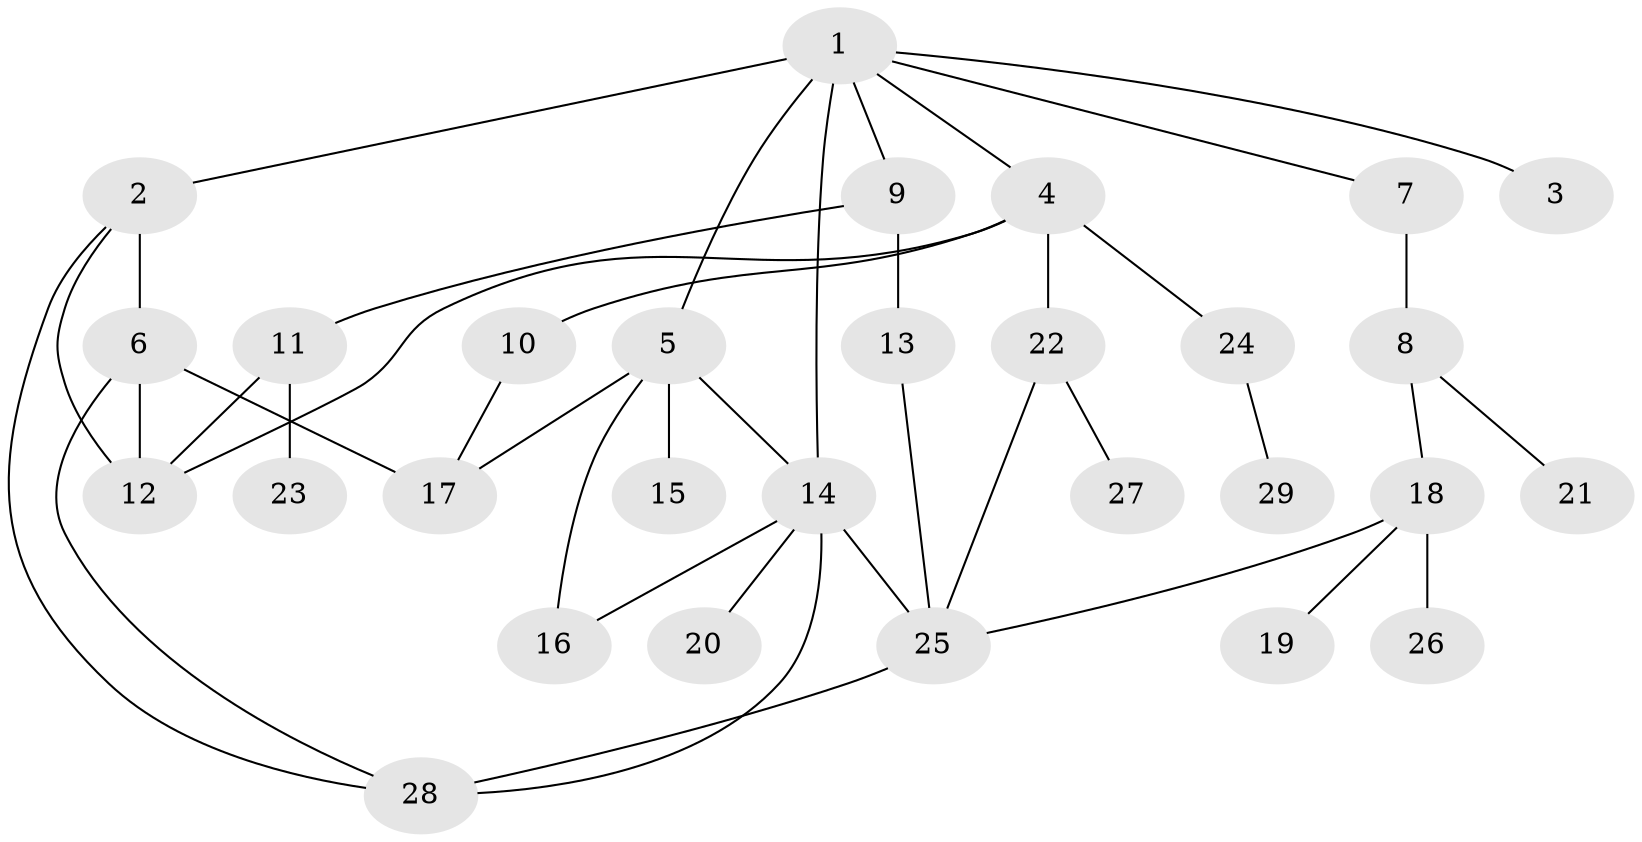 // original degree distribution, {2: 0.22727272727272727, 5: 0.06060606060606061, 3: 0.21212121212121213, 4: 0.06060606060606061, 7: 0.015151515151515152, 6: 0.045454545454545456, 1: 0.3787878787878788}
// Generated by graph-tools (version 1.1) at 2025/49/03/04/25 22:49:11]
// undirected, 29 vertices, 41 edges
graph export_dot {
  node [color=gray90,style=filled];
  1;
  2;
  3;
  4;
  5;
  6;
  7;
  8;
  9;
  10;
  11;
  12;
  13;
  14;
  15;
  16;
  17;
  18;
  19;
  20;
  21;
  22;
  23;
  24;
  25;
  26;
  27;
  28;
  29;
  1 -- 2 [weight=2.0];
  1 -- 3 [weight=1.0];
  1 -- 4 [weight=1.0];
  1 -- 5 [weight=1.0];
  1 -- 7 [weight=1.0];
  1 -- 9 [weight=1.0];
  1 -- 14 [weight=1.0];
  2 -- 6 [weight=1.0];
  2 -- 12 [weight=1.0];
  2 -- 28 [weight=1.0];
  4 -- 10 [weight=1.0];
  4 -- 12 [weight=1.0];
  4 -- 22 [weight=1.0];
  4 -- 24 [weight=1.0];
  5 -- 14 [weight=1.0];
  5 -- 15 [weight=3.0];
  5 -- 16 [weight=1.0];
  5 -- 17 [weight=1.0];
  6 -- 12 [weight=1.0];
  6 -- 17 [weight=1.0];
  6 -- 28 [weight=1.0];
  7 -- 8 [weight=4.0];
  8 -- 18 [weight=1.0];
  8 -- 21 [weight=1.0];
  9 -- 11 [weight=1.0];
  9 -- 13 [weight=3.0];
  10 -- 17 [weight=1.0];
  11 -- 12 [weight=3.0];
  11 -- 23 [weight=1.0];
  13 -- 25 [weight=1.0];
  14 -- 16 [weight=1.0];
  14 -- 20 [weight=2.0];
  14 -- 25 [weight=1.0];
  14 -- 28 [weight=1.0];
  18 -- 19 [weight=1.0];
  18 -- 25 [weight=1.0];
  18 -- 26 [weight=2.0];
  22 -- 25 [weight=1.0];
  22 -- 27 [weight=1.0];
  24 -- 29 [weight=1.0];
  25 -- 28 [weight=1.0];
}
